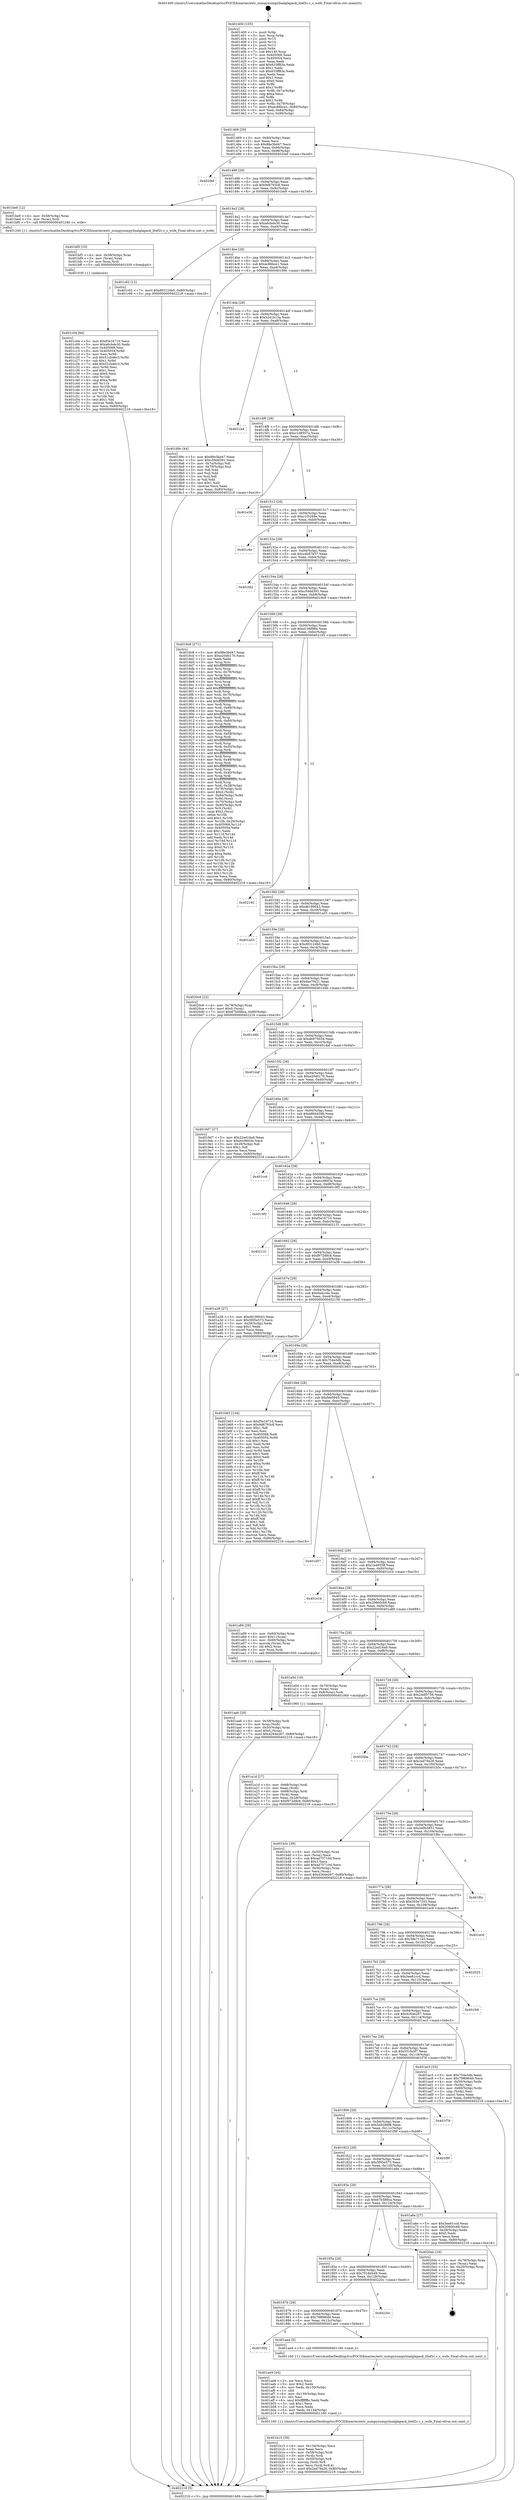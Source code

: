 digraph "0x401400" {
  label = "0x401400 (/mnt/c/Users/mathe/Desktop/tcc/POCII/binaries/extr_numpynumpylinalglapack_litef2c.c_s_wsfe_Final-ollvm.out::main(0))"
  labelloc = "t"
  node[shape=record]

  Entry [label="",width=0.3,height=0.3,shape=circle,fillcolor=black,style=filled]
  "0x401469" [label="{
     0x401469 [29]\l
     | [instrs]\l
     &nbsp;&nbsp;0x401469 \<+3\>: mov -0x80(%rbp),%eax\l
     &nbsp;&nbsp;0x40146c \<+2\>: mov %eax,%ecx\l
     &nbsp;&nbsp;0x40146e \<+6\>: sub $0x88e3bd47,%ecx\l
     &nbsp;&nbsp;0x401474 \<+6\>: mov %eax,-0x94(%rbp)\l
     &nbsp;&nbsp;0x40147a \<+6\>: mov %ecx,-0x98(%rbp)\l
     &nbsp;&nbsp;0x401480 \<+6\>: je 00000000004020ef \<main+0xcef\>\l
  }"]
  "0x4020ef" [label="{
     0x4020ef\l
  }", style=dashed]
  "0x401486" [label="{
     0x401486 [28]\l
     | [instrs]\l
     &nbsp;&nbsp;0x401486 \<+5\>: jmp 000000000040148b \<main+0x8b\>\l
     &nbsp;&nbsp;0x40148b \<+6\>: mov -0x94(%rbp),%eax\l
     &nbsp;&nbsp;0x401491 \<+5\>: sub $0x9d6793c8,%eax\l
     &nbsp;&nbsp;0x401496 \<+6\>: mov %eax,-0x9c(%rbp)\l
     &nbsp;&nbsp;0x40149c \<+6\>: je 0000000000401be9 \<main+0x7e9\>\l
  }"]
  Exit [label="",width=0.3,height=0.3,shape=circle,fillcolor=black,style=filled,peripheries=2]
  "0x401be9" [label="{
     0x401be9 [12]\l
     | [instrs]\l
     &nbsp;&nbsp;0x401be9 \<+4\>: mov -0x58(%rbp),%rax\l
     &nbsp;&nbsp;0x401bed \<+3\>: mov (%rax),%rdi\l
     &nbsp;&nbsp;0x401bf0 \<+5\>: call 0000000000401240 \<s_wsfe\>\l
     | [calls]\l
     &nbsp;&nbsp;0x401240 \{1\} (/mnt/c/Users/mathe/Desktop/tcc/POCII/binaries/extr_numpynumpylinalglapack_litef2c.c_s_wsfe_Final-ollvm.out::s_wsfe)\l
  }"]
  "0x4014a2" [label="{
     0x4014a2 [28]\l
     | [instrs]\l
     &nbsp;&nbsp;0x4014a2 \<+5\>: jmp 00000000004014a7 \<main+0xa7\>\l
     &nbsp;&nbsp;0x4014a7 \<+6\>: mov -0x94(%rbp),%eax\l
     &nbsp;&nbsp;0x4014ad \<+5\>: sub $0xa6cbde30,%eax\l
     &nbsp;&nbsp;0x4014b2 \<+6\>: mov %eax,-0xa0(%rbp)\l
     &nbsp;&nbsp;0x4014b8 \<+6\>: je 0000000000401c62 \<main+0x862\>\l
  }"]
  "0x401c04" [label="{
     0x401c04 [94]\l
     | [instrs]\l
     &nbsp;&nbsp;0x401c04 \<+5\>: mov $0xf3e16710,%ecx\l
     &nbsp;&nbsp;0x401c09 \<+5\>: mov $0xa6cbde30,%edx\l
     &nbsp;&nbsp;0x401c0e \<+7\>: mov 0x405068,%esi\l
     &nbsp;&nbsp;0x401c15 \<+8\>: mov 0x405054,%r8d\l
     &nbsp;&nbsp;0x401c1d \<+3\>: mov %esi,%r9d\l
     &nbsp;&nbsp;0x401c20 \<+7\>: sub $0x51cb46c3,%r9d\l
     &nbsp;&nbsp;0x401c27 \<+4\>: sub $0x1,%r9d\l
     &nbsp;&nbsp;0x401c2b \<+7\>: add $0x51cb46c3,%r9d\l
     &nbsp;&nbsp;0x401c32 \<+4\>: imul %r9d,%esi\l
     &nbsp;&nbsp;0x401c36 \<+3\>: and $0x1,%esi\l
     &nbsp;&nbsp;0x401c39 \<+3\>: cmp $0x0,%esi\l
     &nbsp;&nbsp;0x401c3c \<+4\>: sete %r10b\l
     &nbsp;&nbsp;0x401c40 \<+4\>: cmp $0xa,%r8d\l
     &nbsp;&nbsp;0x401c44 \<+4\>: setl %r11b\l
     &nbsp;&nbsp;0x401c48 \<+3\>: mov %r10b,%bl\l
     &nbsp;&nbsp;0x401c4b \<+3\>: and %r11b,%bl\l
     &nbsp;&nbsp;0x401c4e \<+3\>: xor %r11b,%r10b\l
     &nbsp;&nbsp;0x401c51 \<+3\>: or %r10b,%bl\l
     &nbsp;&nbsp;0x401c54 \<+3\>: test $0x1,%bl\l
     &nbsp;&nbsp;0x401c57 \<+3\>: cmovne %edx,%ecx\l
     &nbsp;&nbsp;0x401c5a \<+3\>: mov %ecx,-0x80(%rbp)\l
     &nbsp;&nbsp;0x401c5d \<+5\>: jmp 0000000000402218 \<main+0xe18\>\l
  }"]
  "0x401c62" [label="{
     0x401c62 [12]\l
     | [instrs]\l
     &nbsp;&nbsp;0x401c62 \<+7\>: movl $0xd93124b0,-0x80(%rbp)\l
     &nbsp;&nbsp;0x401c69 \<+5\>: jmp 0000000000402218 \<main+0xe18\>\l
  }"]
  "0x4014be" [label="{
     0x4014be [28]\l
     | [instrs]\l
     &nbsp;&nbsp;0x4014be \<+5\>: jmp 00000000004014c3 \<main+0xc3\>\l
     &nbsp;&nbsp;0x4014c3 \<+6\>: mov -0x94(%rbp),%eax\l
     &nbsp;&nbsp;0x4014c9 \<+5\>: sub $0xac86bce1,%eax\l
     &nbsp;&nbsp;0x4014ce \<+6\>: mov %eax,-0xa4(%rbp)\l
     &nbsp;&nbsp;0x4014d4 \<+6\>: je 000000000040189c \<main+0x49c\>\l
  }"]
  "0x401bf5" [label="{
     0x401bf5 [15]\l
     | [instrs]\l
     &nbsp;&nbsp;0x401bf5 \<+4\>: mov -0x58(%rbp),%rax\l
     &nbsp;&nbsp;0x401bf9 \<+3\>: mov (%rax),%rax\l
     &nbsp;&nbsp;0x401bfc \<+3\>: mov %rax,%rdi\l
     &nbsp;&nbsp;0x401bff \<+5\>: call 0000000000401030 \<free@plt\>\l
     | [calls]\l
     &nbsp;&nbsp;0x401030 \{1\} (unknown)\l
  }"]
  "0x40189c" [label="{
     0x40189c [44]\l
     | [instrs]\l
     &nbsp;&nbsp;0x40189c \<+5\>: mov $0x88e3bd47,%eax\l
     &nbsp;&nbsp;0x4018a1 \<+5\>: mov $0xc59dd391,%ecx\l
     &nbsp;&nbsp;0x4018a6 \<+3\>: mov -0x7a(%rbp),%dl\l
     &nbsp;&nbsp;0x4018a9 \<+4\>: mov -0x79(%rbp),%sil\l
     &nbsp;&nbsp;0x4018ad \<+3\>: mov %dl,%dil\l
     &nbsp;&nbsp;0x4018b0 \<+3\>: and %sil,%dil\l
     &nbsp;&nbsp;0x4018b3 \<+3\>: xor %sil,%dl\l
     &nbsp;&nbsp;0x4018b6 \<+3\>: or %dl,%dil\l
     &nbsp;&nbsp;0x4018b9 \<+4\>: test $0x1,%dil\l
     &nbsp;&nbsp;0x4018bd \<+3\>: cmovne %ecx,%eax\l
     &nbsp;&nbsp;0x4018c0 \<+3\>: mov %eax,-0x80(%rbp)\l
     &nbsp;&nbsp;0x4018c3 \<+5\>: jmp 0000000000402218 \<main+0xe18\>\l
  }"]
  "0x4014da" [label="{
     0x4014da [28]\l
     | [instrs]\l
     &nbsp;&nbsp;0x4014da \<+5\>: jmp 00000000004014df \<main+0xdf\>\l
     &nbsp;&nbsp;0x4014df \<+6\>: mov -0x94(%rbp),%eax\l
     &nbsp;&nbsp;0x4014e5 \<+5\>: sub $0xb241b13a,%eax\l
     &nbsp;&nbsp;0x4014ea \<+6\>: mov %eax,-0xa8(%rbp)\l
     &nbsp;&nbsp;0x4014f0 \<+6\>: je 00000000004021b4 \<main+0xdb4\>\l
  }"]
  "0x402218" [label="{
     0x402218 [5]\l
     | [instrs]\l
     &nbsp;&nbsp;0x402218 \<+5\>: jmp 0000000000401469 \<main+0x69\>\l
  }"]
  "0x401400" [label="{
     0x401400 [105]\l
     | [instrs]\l
     &nbsp;&nbsp;0x401400 \<+1\>: push %rbp\l
     &nbsp;&nbsp;0x401401 \<+3\>: mov %rsp,%rbp\l
     &nbsp;&nbsp;0x401404 \<+2\>: push %r15\l
     &nbsp;&nbsp;0x401406 \<+2\>: push %r14\l
     &nbsp;&nbsp;0x401408 \<+2\>: push %r12\l
     &nbsp;&nbsp;0x40140a \<+1\>: push %rbx\l
     &nbsp;&nbsp;0x40140b \<+7\>: sub $0x140,%rsp\l
     &nbsp;&nbsp;0x401412 \<+7\>: mov 0x405068,%eax\l
     &nbsp;&nbsp;0x401419 \<+7\>: mov 0x405054,%ecx\l
     &nbsp;&nbsp;0x401420 \<+2\>: mov %eax,%edx\l
     &nbsp;&nbsp;0x401422 \<+6\>: add $0x633ff83a,%edx\l
     &nbsp;&nbsp;0x401428 \<+3\>: sub $0x1,%edx\l
     &nbsp;&nbsp;0x40142b \<+6\>: sub $0x633ff83a,%edx\l
     &nbsp;&nbsp;0x401431 \<+3\>: imul %edx,%eax\l
     &nbsp;&nbsp;0x401434 \<+3\>: and $0x1,%eax\l
     &nbsp;&nbsp;0x401437 \<+3\>: cmp $0x0,%eax\l
     &nbsp;&nbsp;0x40143a \<+4\>: sete %r8b\l
     &nbsp;&nbsp;0x40143e \<+4\>: and $0x1,%r8b\l
     &nbsp;&nbsp;0x401442 \<+4\>: mov %r8b,-0x7a(%rbp)\l
     &nbsp;&nbsp;0x401446 \<+3\>: cmp $0xa,%ecx\l
     &nbsp;&nbsp;0x401449 \<+4\>: setl %r8b\l
     &nbsp;&nbsp;0x40144d \<+4\>: and $0x1,%r8b\l
     &nbsp;&nbsp;0x401451 \<+4\>: mov %r8b,-0x79(%rbp)\l
     &nbsp;&nbsp;0x401455 \<+7\>: movl $0xac86bce1,-0x80(%rbp)\l
     &nbsp;&nbsp;0x40145c \<+6\>: mov %edi,-0x84(%rbp)\l
     &nbsp;&nbsp;0x401462 \<+7\>: mov %rsi,-0x90(%rbp)\l
  }"]
  "0x401b15" [label="{
     0x401b15 [39]\l
     | [instrs]\l
     &nbsp;&nbsp;0x401b15 \<+6\>: mov -0x134(%rbp),%ecx\l
     &nbsp;&nbsp;0x401b1b \<+3\>: imul %eax,%ecx\l
     &nbsp;&nbsp;0x401b1e \<+4\>: mov -0x58(%rbp),%rdi\l
     &nbsp;&nbsp;0x401b22 \<+3\>: mov (%rdi),%rdi\l
     &nbsp;&nbsp;0x401b25 \<+4\>: mov -0x50(%rbp),%r8\l
     &nbsp;&nbsp;0x401b29 \<+3\>: movslq (%r8),%r8\l
     &nbsp;&nbsp;0x401b2c \<+4\>: mov %ecx,(%rdi,%r8,4)\l
     &nbsp;&nbsp;0x401b30 \<+7\>: movl $0x2ad79a26,-0x80(%rbp)\l
     &nbsp;&nbsp;0x401b37 \<+5\>: jmp 0000000000402218 \<main+0xe18\>\l
  }"]
  "0x4021b4" [label="{
     0x4021b4\l
  }", style=dashed]
  "0x4014f6" [label="{
     0x4014f6 [28]\l
     | [instrs]\l
     &nbsp;&nbsp;0x4014f6 \<+5\>: jmp 00000000004014fb \<main+0xfb\>\l
     &nbsp;&nbsp;0x4014fb \<+6\>: mov -0x94(%rbp),%eax\l
     &nbsp;&nbsp;0x401501 \<+5\>: sub $0xc1d8507a,%eax\l
     &nbsp;&nbsp;0x401506 \<+6\>: mov %eax,-0xac(%rbp)\l
     &nbsp;&nbsp;0x40150c \<+6\>: je 0000000000401e36 \<main+0xa36\>\l
  }"]
  "0x401ae9" [label="{
     0x401ae9 [44]\l
     | [instrs]\l
     &nbsp;&nbsp;0x401ae9 \<+2\>: xor %ecx,%ecx\l
     &nbsp;&nbsp;0x401aeb \<+5\>: mov $0x2,%edx\l
     &nbsp;&nbsp;0x401af0 \<+6\>: mov %edx,-0x130(%rbp)\l
     &nbsp;&nbsp;0x401af6 \<+1\>: cltd\l
     &nbsp;&nbsp;0x401af7 \<+6\>: mov -0x130(%rbp),%esi\l
     &nbsp;&nbsp;0x401afd \<+2\>: idiv %esi\l
     &nbsp;&nbsp;0x401aff \<+6\>: imul $0xfffffffe,%edx,%edx\l
     &nbsp;&nbsp;0x401b05 \<+3\>: sub $0x1,%ecx\l
     &nbsp;&nbsp;0x401b08 \<+2\>: sub %ecx,%edx\l
     &nbsp;&nbsp;0x401b0a \<+6\>: mov %edx,-0x134(%rbp)\l
     &nbsp;&nbsp;0x401b10 \<+5\>: call 0000000000401160 \<next_i\>\l
     | [calls]\l
     &nbsp;&nbsp;0x401160 \{1\} (/mnt/c/Users/mathe/Desktop/tcc/POCII/binaries/extr_numpynumpylinalglapack_litef2c.c_s_wsfe_Final-ollvm.out::next_i)\l
  }"]
  "0x401e36" [label="{
     0x401e36\l
  }", style=dashed]
  "0x401512" [label="{
     0x401512 [28]\l
     | [instrs]\l
     &nbsp;&nbsp;0x401512 \<+5\>: jmp 0000000000401517 \<main+0x117\>\l
     &nbsp;&nbsp;0x401517 \<+6\>: mov -0x94(%rbp),%eax\l
     &nbsp;&nbsp;0x40151d \<+5\>: sub $0xc1f3269e,%eax\l
     &nbsp;&nbsp;0x401522 \<+6\>: mov %eax,-0xb0(%rbp)\l
     &nbsp;&nbsp;0x401528 \<+6\>: je 0000000000401c6e \<main+0x86e\>\l
  }"]
  "0x401892" [label="{
     0x401892\l
  }", style=dashed]
  "0x401c6e" [label="{
     0x401c6e\l
  }", style=dashed]
  "0x40152e" [label="{
     0x40152e [28]\l
     | [instrs]\l
     &nbsp;&nbsp;0x40152e \<+5\>: jmp 0000000000401533 \<main+0x133\>\l
     &nbsp;&nbsp;0x401533 \<+6\>: mov -0x94(%rbp),%eax\l
     &nbsp;&nbsp;0x401539 \<+5\>: sub $0xc4b87b57,%eax\l
     &nbsp;&nbsp;0x40153e \<+6\>: mov %eax,-0xb4(%rbp)\l
     &nbsp;&nbsp;0x401544 \<+6\>: je 0000000000401fd2 \<main+0xbd2\>\l
  }"]
  "0x401ae4" [label="{
     0x401ae4 [5]\l
     | [instrs]\l
     &nbsp;&nbsp;0x401ae4 \<+5\>: call 0000000000401160 \<next_i\>\l
     | [calls]\l
     &nbsp;&nbsp;0x401160 \{1\} (/mnt/c/Users/mathe/Desktop/tcc/POCII/binaries/extr_numpynumpylinalglapack_litef2c.c_s_wsfe_Final-ollvm.out::next_i)\l
  }"]
  "0x401fd2" [label="{
     0x401fd2\l
  }", style=dashed]
  "0x40154a" [label="{
     0x40154a [28]\l
     | [instrs]\l
     &nbsp;&nbsp;0x40154a \<+5\>: jmp 000000000040154f \<main+0x14f\>\l
     &nbsp;&nbsp;0x40154f \<+6\>: mov -0x94(%rbp),%eax\l
     &nbsp;&nbsp;0x401555 \<+5\>: sub $0xc59dd391,%eax\l
     &nbsp;&nbsp;0x40155a \<+6\>: mov %eax,-0xb8(%rbp)\l
     &nbsp;&nbsp;0x401560 \<+6\>: je 00000000004018c8 \<main+0x4c8\>\l
  }"]
  "0x401876" [label="{
     0x401876 [28]\l
     | [instrs]\l
     &nbsp;&nbsp;0x401876 \<+5\>: jmp 000000000040187b \<main+0x47b\>\l
     &nbsp;&nbsp;0x40187b \<+6\>: mov -0x94(%rbp),%eax\l
     &nbsp;&nbsp;0x401881 \<+5\>: sub $0x79f68649,%eax\l
     &nbsp;&nbsp;0x401886 \<+6\>: mov %eax,-0x12c(%rbp)\l
     &nbsp;&nbsp;0x40188c \<+6\>: je 0000000000401ae4 \<main+0x6e4\>\l
  }"]
  "0x4018c8" [label="{
     0x4018c8 [271]\l
     | [instrs]\l
     &nbsp;&nbsp;0x4018c8 \<+5\>: mov $0x88e3bd47,%eax\l
     &nbsp;&nbsp;0x4018cd \<+5\>: mov $0xe20d0170,%ecx\l
     &nbsp;&nbsp;0x4018d2 \<+2\>: xor %edx,%edx\l
     &nbsp;&nbsp;0x4018d4 \<+3\>: mov %rsp,%rsi\l
     &nbsp;&nbsp;0x4018d7 \<+4\>: add $0xfffffffffffffff0,%rsi\l
     &nbsp;&nbsp;0x4018db \<+3\>: mov %rsi,%rsp\l
     &nbsp;&nbsp;0x4018de \<+4\>: mov %rsi,-0x78(%rbp)\l
     &nbsp;&nbsp;0x4018e2 \<+3\>: mov %rsp,%rsi\l
     &nbsp;&nbsp;0x4018e5 \<+4\>: add $0xfffffffffffffff0,%rsi\l
     &nbsp;&nbsp;0x4018e9 \<+3\>: mov %rsi,%rsp\l
     &nbsp;&nbsp;0x4018ec \<+3\>: mov %rsp,%rdi\l
     &nbsp;&nbsp;0x4018ef \<+4\>: add $0xfffffffffffffff0,%rdi\l
     &nbsp;&nbsp;0x4018f3 \<+3\>: mov %rdi,%rsp\l
     &nbsp;&nbsp;0x4018f6 \<+4\>: mov %rdi,-0x70(%rbp)\l
     &nbsp;&nbsp;0x4018fa \<+3\>: mov %rsp,%rdi\l
     &nbsp;&nbsp;0x4018fd \<+4\>: add $0xfffffffffffffff0,%rdi\l
     &nbsp;&nbsp;0x401901 \<+3\>: mov %rdi,%rsp\l
     &nbsp;&nbsp;0x401904 \<+4\>: mov %rdi,-0x68(%rbp)\l
     &nbsp;&nbsp;0x401908 \<+3\>: mov %rsp,%rdi\l
     &nbsp;&nbsp;0x40190b \<+4\>: add $0xfffffffffffffff0,%rdi\l
     &nbsp;&nbsp;0x40190f \<+3\>: mov %rdi,%rsp\l
     &nbsp;&nbsp;0x401912 \<+4\>: mov %rdi,-0x60(%rbp)\l
     &nbsp;&nbsp;0x401916 \<+3\>: mov %rsp,%rdi\l
     &nbsp;&nbsp;0x401919 \<+4\>: add $0xfffffffffffffff0,%rdi\l
     &nbsp;&nbsp;0x40191d \<+3\>: mov %rdi,%rsp\l
     &nbsp;&nbsp;0x401920 \<+4\>: mov %rdi,-0x58(%rbp)\l
     &nbsp;&nbsp;0x401924 \<+3\>: mov %rsp,%rdi\l
     &nbsp;&nbsp;0x401927 \<+4\>: add $0xfffffffffffffff0,%rdi\l
     &nbsp;&nbsp;0x40192b \<+3\>: mov %rdi,%rsp\l
     &nbsp;&nbsp;0x40192e \<+4\>: mov %rdi,-0x50(%rbp)\l
     &nbsp;&nbsp;0x401932 \<+3\>: mov %rsp,%rdi\l
     &nbsp;&nbsp;0x401935 \<+4\>: add $0xfffffffffffffff0,%rdi\l
     &nbsp;&nbsp;0x401939 \<+3\>: mov %rdi,%rsp\l
     &nbsp;&nbsp;0x40193c \<+4\>: mov %rdi,-0x48(%rbp)\l
     &nbsp;&nbsp;0x401940 \<+3\>: mov %rsp,%rdi\l
     &nbsp;&nbsp;0x401943 \<+4\>: add $0xfffffffffffffff0,%rdi\l
     &nbsp;&nbsp;0x401947 \<+3\>: mov %rdi,%rsp\l
     &nbsp;&nbsp;0x40194a \<+4\>: mov %rdi,-0x40(%rbp)\l
     &nbsp;&nbsp;0x40194e \<+3\>: mov %rsp,%rdi\l
     &nbsp;&nbsp;0x401951 \<+4\>: add $0xfffffffffffffff0,%rdi\l
     &nbsp;&nbsp;0x401955 \<+3\>: mov %rdi,%rsp\l
     &nbsp;&nbsp;0x401958 \<+4\>: mov %rdi,-0x38(%rbp)\l
     &nbsp;&nbsp;0x40195c \<+4\>: mov -0x78(%rbp),%rdi\l
     &nbsp;&nbsp;0x401960 \<+6\>: movl $0x0,(%rdi)\l
     &nbsp;&nbsp;0x401966 \<+7\>: mov -0x84(%rbp),%r8d\l
     &nbsp;&nbsp;0x40196d \<+3\>: mov %r8d,(%rsi)\l
     &nbsp;&nbsp;0x401970 \<+4\>: mov -0x70(%rbp),%rdi\l
     &nbsp;&nbsp;0x401974 \<+7\>: mov -0x90(%rbp),%r9\l
     &nbsp;&nbsp;0x40197b \<+3\>: mov %r9,(%rdi)\l
     &nbsp;&nbsp;0x40197e \<+3\>: cmpl $0x2,(%rsi)\l
     &nbsp;&nbsp;0x401981 \<+4\>: setne %r10b\l
     &nbsp;&nbsp;0x401985 \<+4\>: and $0x1,%r10b\l
     &nbsp;&nbsp;0x401989 \<+4\>: mov %r10b,-0x29(%rbp)\l
     &nbsp;&nbsp;0x40198d \<+8\>: mov 0x405068,%r11d\l
     &nbsp;&nbsp;0x401995 \<+7\>: mov 0x405054,%ebx\l
     &nbsp;&nbsp;0x40199c \<+3\>: sub $0x1,%edx\l
     &nbsp;&nbsp;0x40199f \<+3\>: mov %r11d,%r14d\l
     &nbsp;&nbsp;0x4019a2 \<+3\>: add %edx,%r14d\l
     &nbsp;&nbsp;0x4019a5 \<+4\>: imul %r14d,%r11d\l
     &nbsp;&nbsp;0x4019a9 \<+4\>: and $0x1,%r11d\l
     &nbsp;&nbsp;0x4019ad \<+4\>: cmp $0x0,%r11d\l
     &nbsp;&nbsp;0x4019b1 \<+4\>: sete %r10b\l
     &nbsp;&nbsp;0x4019b5 \<+3\>: cmp $0xa,%ebx\l
     &nbsp;&nbsp;0x4019b8 \<+4\>: setl %r15b\l
     &nbsp;&nbsp;0x4019bc \<+3\>: mov %r10b,%r12b\l
     &nbsp;&nbsp;0x4019bf \<+3\>: and %r15b,%r12b\l
     &nbsp;&nbsp;0x4019c2 \<+3\>: xor %r15b,%r10b\l
     &nbsp;&nbsp;0x4019c5 \<+3\>: or %r10b,%r12b\l
     &nbsp;&nbsp;0x4019c8 \<+4\>: test $0x1,%r12b\l
     &nbsp;&nbsp;0x4019cc \<+3\>: cmovne %ecx,%eax\l
     &nbsp;&nbsp;0x4019cf \<+3\>: mov %eax,-0x80(%rbp)\l
     &nbsp;&nbsp;0x4019d2 \<+5\>: jmp 0000000000402218 \<main+0xe18\>\l
  }"]
  "0x401566" [label="{
     0x401566 [28]\l
     | [instrs]\l
     &nbsp;&nbsp;0x401566 \<+5\>: jmp 000000000040156b \<main+0x16b\>\l
     &nbsp;&nbsp;0x40156b \<+6\>: mov -0x94(%rbp),%eax\l
     &nbsp;&nbsp;0x401571 \<+5\>: sub $0xd146f98d,%eax\l
     &nbsp;&nbsp;0x401576 \<+6\>: mov %eax,-0xbc(%rbp)\l
     &nbsp;&nbsp;0x40157c \<+6\>: je 0000000000402192 \<main+0xd92\>\l
  }"]
  "0x40220c" [label="{
     0x40220c\l
  }", style=dashed]
  "0x40185a" [label="{
     0x40185a [28]\l
     | [instrs]\l
     &nbsp;&nbsp;0x40185a \<+5\>: jmp 000000000040185f \<main+0x45f\>\l
     &nbsp;&nbsp;0x40185f \<+6\>: mov -0x94(%rbp),%eax\l
     &nbsp;&nbsp;0x401865 \<+5\>: sub $0x7018d449,%eax\l
     &nbsp;&nbsp;0x40186a \<+6\>: mov %eax,-0x128(%rbp)\l
     &nbsp;&nbsp;0x401870 \<+6\>: je 000000000040220c \<main+0xe0c\>\l
  }"]
  "0x402192" [label="{
     0x402192\l
  }", style=dashed]
  "0x401582" [label="{
     0x401582 [28]\l
     | [instrs]\l
     &nbsp;&nbsp;0x401582 \<+5\>: jmp 0000000000401587 \<main+0x187\>\l
     &nbsp;&nbsp;0x401587 \<+6\>: mov -0x94(%rbp),%eax\l
     &nbsp;&nbsp;0x40158d \<+5\>: sub $0xd6189043,%eax\l
     &nbsp;&nbsp;0x401592 \<+6\>: mov %eax,-0xc0(%rbp)\l
     &nbsp;&nbsp;0x401598 \<+6\>: je 0000000000401a53 \<main+0x653\>\l
  }"]
  "0x4020dc" [label="{
     0x4020dc [19]\l
     | [instrs]\l
     &nbsp;&nbsp;0x4020dc \<+4\>: mov -0x78(%rbp),%rax\l
     &nbsp;&nbsp;0x4020e0 \<+2\>: mov (%rax),%eax\l
     &nbsp;&nbsp;0x4020e2 \<+4\>: lea -0x20(%rbp),%rsp\l
     &nbsp;&nbsp;0x4020e6 \<+1\>: pop %rbx\l
     &nbsp;&nbsp;0x4020e7 \<+2\>: pop %r12\l
     &nbsp;&nbsp;0x4020e9 \<+2\>: pop %r14\l
     &nbsp;&nbsp;0x4020eb \<+2\>: pop %r15\l
     &nbsp;&nbsp;0x4020ed \<+1\>: pop %rbp\l
     &nbsp;&nbsp;0x4020ee \<+1\>: ret\l
  }"]
  "0x401a53" [label="{
     0x401a53\l
  }", style=dashed]
  "0x40159e" [label="{
     0x40159e [28]\l
     | [instrs]\l
     &nbsp;&nbsp;0x40159e \<+5\>: jmp 00000000004015a3 \<main+0x1a3\>\l
     &nbsp;&nbsp;0x4015a3 \<+6\>: mov -0x94(%rbp),%eax\l
     &nbsp;&nbsp;0x4015a9 \<+5\>: sub $0xd93124b0,%eax\l
     &nbsp;&nbsp;0x4015ae \<+6\>: mov %eax,-0xc4(%rbp)\l
     &nbsp;&nbsp;0x4015b4 \<+6\>: je 00000000004020c6 \<main+0xcc6\>\l
  }"]
  "0x401aa6" [label="{
     0x401aa6 [29]\l
     | [instrs]\l
     &nbsp;&nbsp;0x401aa6 \<+4\>: mov -0x58(%rbp),%rdi\l
     &nbsp;&nbsp;0x401aaa \<+3\>: mov %rax,(%rdi)\l
     &nbsp;&nbsp;0x401aad \<+4\>: mov -0x50(%rbp),%rax\l
     &nbsp;&nbsp;0x401ab1 \<+6\>: movl $0x0,(%rax)\l
     &nbsp;&nbsp;0x401ab7 \<+7\>: movl $0x4264e267,-0x80(%rbp)\l
     &nbsp;&nbsp;0x401abe \<+5\>: jmp 0000000000402218 \<main+0xe18\>\l
  }"]
  "0x4020c6" [label="{
     0x4020c6 [22]\l
     | [instrs]\l
     &nbsp;&nbsp;0x4020c6 \<+4\>: mov -0x78(%rbp),%rax\l
     &nbsp;&nbsp;0x4020ca \<+6\>: movl $0x0,(%rax)\l
     &nbsp;&nbsp;0x4020d0 \<+7\>: movl $0x67b588ca,-0x80(%rbp)\l
     &nbsp;&nbsp;0x4020d7 \<+5\>: jmp 0000000000402218 \<main+0xe18\>\l
  }"]
  "0x4015ba" [label="{
     0x4015ba [28]\l
     | [instrs]\l
     &nbsp;&nbsp;0x4015ba \<+5\>: jmp 00000000004015bf \<main+0x1bf\>\l
     &nbsp;&nbsp;0x4015bf \<+6\>: mov -0x94(%rbp),%eax\l
     &nbsp;&nbsp;0x4015c5 \<+5\>: sub $0xdae7f421,%eax\l
     &nbsp;&nbsp;0x4015ca \<+6\>: mov %eax,-0xc8(%rbp)\l
     &nbsp;&nbsp;0x4015d0 \<+6\>: je 0000000000401d4b \<main+0x94b\>\l
  }"]
  "0x40183e" [label="{
     0x40183e [28]\l
     | [instrs]\l
     &nbsp;&nbsp;0x40183e \<+5\>: jmp 0000000000401843 \<main+0x443\>\l
     &nbsp;&nbsp;0x401843 \<+6\>: mov -0x94(%rbp),%eax\l
     &nbsp;&nbsp;0x401849 \<+5\>: sub $0x67b588ca,%eax\l
     &nbsp;&nbsp;0x40184e \<+6\>: mov %eax,-0x124(%rbp)\l
     &nbsp;&nbsp;0x401854 \<+6\>: je 00000000004020dc \<main+0xcdc\>\l
  }"]
  "0x401d4b" [label="{
     0x401d4b\l
  }", style=dashed]
  "0x4015d6" [label="{
     0x4015d6 [28]\l
     | [instrs]\l
     &nbsp;&nbsp;0x4015d6 \<+5\>: jmp 00000000004015db \<main+0x1db\>\l
     &nbsp;&nbsp;0x4015db \<+6\>: mov -0x94(%rbp),%eax\l
     &nbsp;&nbsp;0x4015e1 \<+5\>: sub $0xdb975034,%eax\l
     &nbsp;&nbsp;0x4015e6 \<+6\>: mov %eax,-0xcc(%rbp)\l
     &nbsp;&nbsp;0x4015ec \<+6\>: je 0000000000401daf \<main+0x9af\>\l
  }"]
  "0x401a6e" [label="{
     0x401a6e [27]\l
     | [instrs]\l
     &nbsp;&nbsp;0x401a6e \<+5\>: mov $0x3ee81ccd,%eax\l
     &nbsp;&nbsp;0x401a73 \<+5\>: mov $0x20800c69,%ecx\l
     &nbsp;&nbsp;0x401a78 \<+3\>: mov -0x28(%rbp),%edx\l
     &nbsp;&nbsp;0x401a7b \<+3\>: cmp $0x0,%edx\l
     &nbsp;&nbsp;0x401a7e \<+3\>: cmove %ecx,%eax\l
     &nbsp;&nbsp;0x401a81 \<+3\>: mov %eax,-0x80(%rbp)\l
     &nbsp;&nbsp;0x401a84 \<+5\>: jmp 0000000000402218 \<main+0xe18\>\l
  }"]
  "0x401daf" [label="{
     0x401daf\l
  }", style=dashed]
  "0x4015f2" [label="{
     0x4015f2 [28]\l
     | [instrs]\l
     &nbsp;&nbsp;0x4015f2 \<+5\>: jmp 00000000004015f7 \<main+0x1f7\>\l
     &nbsp;&nbsp;0x4015f7 \<+6\>: mov -0x94(%rbp),%eax\l
     &nbsp;&nbsp;0x4015fd \<+5\>: sub $0xe20d0170,%eax\l
     &nbsp;&nbsp;0x401602 \<+6\>: mov %eax,-0xd0(%rbp)\l
     &nbsp;&nbsp;0x401608 \<+6\>: je 00000000004019d7 \<main+0x5d7\>\l
  }"]
  "0x401822" [label="{
     0x401822 [28]\l
     | [instrs]\l
     &nbsp;&nbsp;0x401822 \<+5\>: jmp 0000000000401827 \<main+0x427\>\l
     &nbsp;&nbsp;0x401827 \<+6\>: mov -0x94(%rbp),%eax\l
     &nbsp;&nbsp;0x40182d \<+5\>: sub $0x5f05e573,%eax\l
     &nbsp;&nbsp;0x401832 \<+6\>: mov %eax,-0x120(%rbp)\l
     &nbsp;&nbsp;0x401838 \<+6\>: je 0000000000401a6e \<main+0x66e\>\l
  }"]
  "0x4019d7" [label="{
     0x4019d7 [27]\l
     | [instrs]\l
     &nbsp;&nbsp;0x4019d7 \<+5\>: mov $0x22ed16a9,%eax\l
     &nbsp;&nbsp;0x4019dc \<+5\>: mov $0xecc8603e,%ecx\l
     &nbsp;&nbsp;0x4019e1 \<+3\>: mov -0x29(%rbp),%dl\l
     &nbsp;&nbsp;0x4019e4 \<+3\>: test $0x1,%dl\l
     &nbsp;&nbsp;0x4019e7 \<+3\>: cmovne %ecx,%eax\l
     &nbsp;&nbsp;0x4019ea \<+3\>: mov %eax,-0x80(%rbp)\l
     &nbsp;&nbsp;0x4019ed \<+5\>: jmp 0000000000402218 \<main+0xe18\>\l
  }"]
  "0x40160e" [label="{
     0x40160e [28]\l
     | [instrs]\l
     &nbsp;&nbsp;0x40160e \<+5\>: jmp 0000000000401613 \<main+0x213\>\l
     &nbsp;&nbsp;0x401613 \<+6\>: mov -0x94(%rbp),%eax\l
     &nbsp;&nbsp;0x401619 \<+5\>: sub $0xe8b443db,%eax\l
     &nbsp;&nbsp;0x40161e \<+6\>: mov %eax,-0xd4(%rbp)\l
     &nbsp;&nbsp;0x401624 \<+6\>: je 0000000000401cc6 \<main+0x8c6\>\l
  }"]
  "0x401f9f" [label="{
     0x401f9f\l
  }", style=dashed]
  "0x401cc6" [label="{
     0x401cc6\l
  }", style=dashed]
  "0x40162a" [label="{
     0x40162a [28]\l
     | [instrs]\l
     &nbsp;&nbsp;0x40162a \<+5\>: jmp 000000000040162f \<main+0x22f\>\l
     &nbsp;&nbsp;0x40162f \<+6\>: mov -0x94(%rbp),%eax\l
     &nbsp;&nbsp;0x401635 \<+5\>: sub $0xecc8603e,%eax\l
     &nbsp;&nbsp;0x40163a \<+6\>: mov %eax,-0xd8(%rbp)\l
     &nbsp;&nbsp;0x401640 \<+6\>: je 00000000004019f2 \<main+0x5f2\>\l
  }"]
  "0x401806" [label="{
     0x401806 [28]\l
     | [instrs]\l
     &nbsp;&nbsp;0x401806 \<+5\>: jmp 000000000040180b \<main+0x40b\>\l
     &nbsp;&nbsp;0x40180b \<+6\>: mov -0x94(%rbp),%eax\l
     &nbsp;&nbsp;0x401811 \<+5\>: sub $0x549286f8,%eax\l
     &nbsp;&nbsp;0x401816 \<+6\>: mov %eax,-0x11c(%rbp)\l
     &nbsp;&nbsp;0x40181c \<+6\>: je 0000000000401f9f \<main+0xb9f\>\l
  }"]
  "0x4019f2" [label="{
     0x4019f2\l
  }", style=dashed]
  "0x401646" [label="{
     0x401646 [28]\l
     | [instrs]\l
     &nbsp;&nbsp;0x401646 \<+5\>: jmp 000000000040164b \<main+0x24b\>\l
     &nbsp;&nbsp;0x40164b \<+6\>: mov -0x94(%rbp),%eax\l
     &nbsp;&nbsp;0x401651 \<+5\>: sub $0xf3e16710,%eax\l
     &nbsp;&nbsp;0x401656 \<+6\>: mov %eax,-0xdc(%rbp)\l
     &nbsp;&nbsp;0x40165c \<+6\>: je 0000000000402131 \<main+0xd31\>\l
  }"]
  "0x401f78" [label="{
     0x401f78\l
  }", style=dashed]
  "0x402131" [label="{
     0x402131\l
  }", style=dashed]
  "0x401662" [label="{
     0x401662 [28]\l
     | [instrs]\l
     &nbsp;&nbsp;0x401662 \<+5\>: jmp 0000000000401667 \<main+0x267\>\l
     &nbsp;&nbsp;0x401667 \<+6\>: mov -0x94(%rbp),%eax\l
     &nbsp;&nbsp;0x40166d \<+5\>: sub $0xf972d9c8,%eax\l
     &nbsp;&nbsp;0x401672 \<+6\>: mov %eax,-0xe0(%rbp)\l
     &nbsp;&nbsp;0x401678 \<+6\>: je 0000000000401a38 \<main+0x638\>\l
  }"]
  "0x4017ea" [label="{
     0x4017ea [28]\l
     | [instrs]\l
     &nbsp;&nbsp;0x4017ea \<+5\>: jmp 00000000004017ef \<main+0x3ef\>\l
     &nbsp;&nbsp;0x4017ef \<+6\>: mov -0x94(%rbp),%eax\l
     &nbsp;&nbsp;0x4017f5 \<+5\>: sub $0x531fe3f7,%eax\l
     &nbsp;&nbsp;0x4017fa \<+6\>: mov %eax,-0x118(%rbp)\l
     &nbsp;&nbsp;0x401800 \<+6\>: je 0000000000401f78 \<main+0xb78\>\l
  }"]
  "0x401a38" [label="{
     0x401a38 [27]\l
     | [instrs]\l
     &nbsp;&nbsp;0x401a38 \<+5\>: mov $0xd6189043,%eax\l
     &nbsp;&nbsp;0x401a3d \<+5\>: mov $0x5f05e573,%ecx\l
     &nbsp;&nbsp;0x401a42 \<+3\>: mov -0x28(%rbp),%edx\l
     &nbsp;&nbsp;0x401a45 \<+3\>: cmp $0x1,%edx\l
     &nbsp;&nbsp;0x401a48 \<+3\>: cmovl %ecx,%eax\l
     &nbsp;&nbsp;0x401a4b \<+3\>: mov %eax,-0x80(%rbp)\l
     &nbsp;&nbsp;0x401a4e \<+5\>: jmp 0000000000402218 \<main+0xe18\>\l
  }"]
  "0x40167e" [label="{
     0x40167e [28]\l
     | [instrs]\l
     &nbsp;&nbsp;0x40167e \<+5\>: jmp 0000000000401683 \<main+0x283\>\l
     &nbsp;&nbsp;0x401683 \<+6\>: mov -0x94(%rbp),%eax\l
     &nbsp;&nbsp;0x401689 \<+5\>: sub $0x6a4cc4a,%eax\l
     &nbsp;&nbsp;0x40168e \<+6\>: mov %eax,-0xe4(%rbp)\l
     &nbsp;&nbsp;0x401694 \<+6\>: je 0000000000402158 \<main+0xd58\>\l
  }"]
  "0x401ac3" [label="{
     0x401ac3 [33]\l
     | [instrs]\l
     &nbsp;&nbsp;0x401ac3 \<+5\>: mov $0x754e3db,%eax\l
     &nbsp;&nbsp;0x401ac8 \<+5\>: mov $0x79f68649,%ecx\l
     &nbsp;&nbsp;0x401acd \<+4\>: mov -0x50(%rbp),%rdx\l
     &nbsp;&nbsp;0x401ad1 \<+2\>: mov (%rdx),%esi\l
     &nbsp;&nbsp;0x401ad3 \<+4\>: mov -0x60(%rbp),%rdx\l
     &nbsp;&nbsp;0x401ad7 \<+2\>: cmp (%rdx),%esi\l
     &nbsp;&nbsp;0x401ad9 \<+3\>: cmovl %ecx,%eax\l
     &nbsp;&nbsp;0x401adc \<+3\>: mov %eax,-0x80(%rbp)\l
     &nbsp;&nbsp;0x401adf \<+5\>: jmp 0000000000402218 \<main+0xe18\>\l
  }"]
  "0x402158" [label="{
     0x402158\l
  }", style=dashed]
  "0x40169a" [label="{
     0x40169a [28]\l
     | [instrs]\l
     &nbsp;&nbsp;0x40169a \<+5\>: jmp 000000000040169f \<main+0x29f\>\l
     &nbsp;&nbsp;0x40169f \<+6\>: mov -0x94(%rbp),%eax\l
     &nbsp;&nbsp;0x4016a5 \<+5\>: sub $0x754e3db,%eax\l
     &nbsp;&nbsp;0x4016aa \<+6\>: mov %eax,-0xe8(%rbp)\l
     &nbsp;&nbsp;0x4016b0 \<+6\>: je 0000000000401b63 \<main+0x763\>\l
  }"]
  "0x4017ce" [label="{
     0x4017ce [28]\l
     | [instrs]\l
     &nbsp;&nbsp;0x4017ce \<+5\>: jmp 00000000004017d3 \<main+0x3d3\>\l
     &nbsp;&nbsp;0x4017d3 \<+6\>: mov -0x94(%rbp),%eax\l
     &nbsp;&nbsp;0x4017d9 \<+5\>: sub $0x4264e267,%eax\l
     &nbsp;&nbsp;0x4017de \<+6\>: mov %eax,-0x114(%rbp)\l
     &nbsp;&nbsp;0x4017e4 \<+6\>: je 0000000000401ac3 \<main+0x6c3\>\l
  }"]
  "0x401b63" [label="{
     0x401b63 [134]\l
     | [instrs]\l
     &nbsp;&nbsp;0x401b63 \<+5\>: mov $0xf3e16710,%eax\l
     &nbsp;&nbsp;0x401b68 \<+5\>: mov $0x9d6793c8,%ecx\l
     &nbsp;&nbsp;0x401b6d \<+2\>: mov $0x1,%dl\l
     &nbsp;&nbsp;0x401b6f \<+2\>: xor %esi,%esi\l
     &nbsp;&nbsp;0x401b71 \<+7\>: mov 0x405068,%edi\l
     &nbsp;&nbsp;0x401b78 \<+8\>: mov 0x405054,%r8d\l
     &nbsp;&nbsp;0x401b80 \<+3\>: sub $0x1,%esi\l
     &nbsp;&nbsp;0x401b83 \<+3\>: mov %edi,%r9d\l
     &nbsp;&nbsp;0x401b86 \<+3\>: add %esi,%r9d\l
     &nbsp;&nbsp;0x401b89 \<+4\>: imul %r9d,%edi\l
     &nbsp;&nbsp;0x401b8d \<+3\>: and $0x1,%edi\l
     &nbsp;&nbsp;0x401b90 \<+3\>: cmp $0x0,%edi\l
     &nbsp;&nbsp;0x401b93 \<+4\>: sete %r10b\l
     &nbsp;&nbsp;0x401b97 \<+4\>: cmp $0xa,%r8d\l
     &nbsp;&nbsp;0x401b9b \<+4\>: setl %r11b\l
     &nbsp;&nbsp;0x401b9f \<+3\>: mov %r10b,%bl\l
     &nbsp;&nbsp;0x401ba2 \<+3\>: xor $0xff,%bl\l
     &nbsp;&nbsp;0x401ba5 \<+3\>: mov %r11b,%r14b\l
     &nbsp;&nbsp;0x401ba8 \<+4\>: xor $0xff,%r14b\l
     &nbsp;&nbsp;0x401bac \<+3\>: xor $0x1,%dl\l
     &nbsp;&nbsp;0x401baf \<+3\>: mov %bl,%r15b\l
     &nbsp;&nbsp;0x401bb2 \<+4\>: and $0xff,%r15b\l
     &nbsp;&nbsp;0x401bb6 \<+3\>: and %dl,%r10b\l
     &nbsp;&nbsp;0x401bb9 \<+3\>: mov %r14b,%r12b\l
     &nbsp;&nbsp;0x401bbc \<+4\>: and $0xff,%r12b\l
     &nbsp;&nbsp;0x401bc0 \<+3\>: and %dl,%r11b\l
     &nbsp;&nbsp;0x401bc3 \<+3\>: or %r10b,%r15b\l
     &nbsp;&nbsp;0x401bc6 \<+3\>: or %r11b,%r12b\l
     &nbsp;&nbsp;0x401bc9 \<+3\>: xor %r12b,%r15b\l
     &nbsp;&nbsp;0x401bcc \<+3\>: or %r14b,%bl\l
     &nbsp;&nbsp;0x401bcf \<+3\>: xor $0xff,%bl\l
     &nbsp;&nbsp;0x401bd2 \<+3\>: or $0x1,%dl\l
     &nbsp;&nbsp;0x401bd5 \<+2\>: and %dl,%bl\l
     &nbsp;&nbsp;0x401bd7 \<+3\>: or %bl,%r15b\l
     &nbsp;&nbsp;0x401bda \<+4\>: test $0x1,%r15b\l
     &nbsp;&nbsp;0x401bde \<+3\>: cmovne %ecx,%eax\l
     &nbsp;&nbsp;0x401be1 \<+3\>: mov %eax,-0x80(%rbp)\l
     &nbsp;&nbsp;0x401be4 \<+5\>: jmp 0000000000402218 \<main+0xe18\>\l
  }"]
  "0x4016b6" [label="{
     0x4016b6 [28]\l
     | [instrs]\l
     &nbsp;&nbsp;0x4016b6 \<+5\>: jmp 00000000004016bb \<main+0x2bb\>\l
     &nbsp;&nbsp;0x4016bb \<+6\>: mov -0x94(%rbp),%eax\l
     &nbsp;&nbsp;0x4016c1 \<+5\>: sub $0xfde0945,%eax\l
     &nbsp;&nbsp;0x4016c6 \<+6\>: mov %eax,-0xec(%rbp)\l
     &nbsp;&nbsp;0x4016cc \<+6\>: je 0000000000401d57 \<main+0x957\>\l
  }"]
  "0x401fc6" [label="{
     0x401fc6\l
  }", style=dashed]
  "0x401d57" [label="{
     0x401d57\l
  }", style=dashed]
  "0x4016d2" [label="{
     0x4016d2 [28]\l
     | [instrs]\l
     &nbsp;&nbsp;0x4016d2 \<+5\>: jmp 00000000004016d7 \<main+0x2d7\>\l
     &nbsp;&nbsp;0x4016d7 \<+6\>: mov -0x94(%rbp),%eax\l
     &nbsp;&nbsp;0x4016dd \<+5\>: sub $0x1b4955ff,%eax\l
     &nbsp;&nbsp;0x4016e2 \<+6\>: mov %eax,-0xf0(%rbp)\l
     &nbsp;&nbsp;0x4016e8 \<+6\>: je 0000000000401e1b \<main+0xa1b\>\l
  }"]
  "0x4017b2" [label="{
     0x4017b2 [28]\l
     | [instrs]\l
     &nbsp;&nbsp;0x4017b2 \<+5\>: jmp 00000000004017b7 \<main+0x3b7\>\l
     &nbsp;&nbsp;0x4017b7 \<+6\>: mov -0x94(%rbp),%eax\l
     &nbsp;&nbsp;0x4017bd \<+5\>: sub $0x3ee81ccd,%eax\l
     &nbsp;&nbsp;0x4017c2 \<+6\>: mov %eax,-0x110(%rbp)\l
     &nbsp;&nbsp;0x4017c8 \<+6\>: je 0000000000401fc6 \<main+0xbc6\>\l
  }"]
  "0x401e1b" [label="{
     0x401e1b\l
  }", style=dashed]
  "0x4016ee" [label="{
     0x4016ee [28]\l
     | [instrs]\l
     &nbsp;&nbsp;0x4016ee \<+5\>: jmp 00000000004016f3 \<main+0x2f3\>\l
     &nbsp;&nbsp;0x4016f3 \<+6\>: mov -0x94(%rbp),%eax\l
     &nbsp;&nbsp;0x4016f9 \<+5\>: sub $0x20800c69,%eax\l
     &nbsp;&nbsp;0x4016fe \<+6\>: mov %eax,-0xf4(%rbp)\l
     &nbsp;&nbsp;0x401704 \<+6\>: je 0000000000401a89 \<main+0x689\>\l
  }"]
  "0x402025" [label="{
     0x402025\l
  }", style=dashed]
  "0x401a89" [label="{
     0x401a89 [29]\l
     | [instrs]\l
     &nbsp;&nbsp;0x401a89 \<+4\>: mov -0x60(%rbp),%rax\l
     &nbsp;&nbsp;0x401a8d \<+6\>: movl $0x1,(%rax)\l
     &nbsp;&nbsp;0x401a93 \<+4\>: mov -0x60(%rbp),%rax\l
     &nbsp;&nbsp;0x401a97 \<+3\>: movslq (%rax),%rax\l
     &nbsp;&nbsp;0x401a9a \<+4\>: shl $0x2,%rax\l
     &nbsp;&nbsp;0x401a9e \<+3\>: mov %rax,%rdi\l
     &nbsp;&nbsp;0x401aa1 \<+5\>: call 0000000000401050 \<malloc@plt\>\l
     | [calls]\l
     &nbsp;&nbsp;0x401050 \{1\} (unknown)\l
  }"]
  "0x40170a" [label="{
     0x40170a [28]\l
     | [instrs]\l
     &nbsp;&nbsp;0x40170a \<+5\>: jmp 000000000040170f \<main+0x30f\>\l
     &nbsp;&nbsp;0x40170f \<+6\>: mov -0x94(%rbp),%eax\l
     &nbsp;&nbsp;0x401715 \<+5\>: sub $0x22ed16a9,%eax\l
     &nbsp;&nbsp;0x40171a \<+6\>: mov %eax,-0xf8(%rbp)\l
     &nbsp;&nbsp;0x401720 \<+6\>: je 0000000000401a0d \<main+0x60d\>\l
  }"]
  "0x401796" [label="{
     0x401796 [28]\l
     | [instrs]\l
     &nbsp;&nbsp;0x401796 \<+5\>: jmp 000000000040179b \<main+0x39b\>\l
     &nbsp;&nbsp;0x40179b \<+6\>: mov -0x94(%rbp),%eax\l
     &nbsp;&nbsp;0x4017a1 \<+5\>: sub $0x39e711e5,%eax\l
     &nbsp;&nbsp;0x4017a6 \<+6\>: mov %eax,-0x10c(%rbp)\l
     &nbsp;&nbsp;0x4017ac \<+6\>: je 0000000000402025 \<main+0xc25\>\l
  }"]
  "0x401a0d" [label="{
     0x401a0d [16]\l
     | [instrs]\l
     &nbsp;&nbsp;0x401a0d \<+4\>: mov -0x70(%rbp),%rax\l
     &nbsp;&nbsp;0x401a11 \<+3\>: mov (%rax),%rax\l
     &nbsp;&nbsp;0x401a14 \<+4\>: mov 0x8(%rax),%rdi\l
     &nbsp;&nbsp;0x401a18 \<+5\>: call 0000000000401060 \<atoi@plt\>\l
     | [calls]\l
     &nbsp;&nbsp;0x401060 \{1\} (unknown)\l
  }"]
  "0x401726" [label="{
     0x401726 [28]\l
     | [instrs]\l
     &nbsp;&nbsp;0x401726 \<+5\>: jmp 000000000040172b \<main+0x32b\>\l
     &nbsp;&nbsp;0x40172b \<+6\>: mov -0x94(%rbp),%eax\l
     &nbsp;&nbsp;0x401731 \<+5\>: sub $0x24df5756,%eax\l
     &nbsp;&nbsp;0x401736 \<+6\>: mov %eax,-0xfc(%rbp)\l
     &nbsp;&nbsp;0x40173c \<+6\>: je 00000000004020ba \<main+0xcba\>\l
  }"]
  "0x401a1d" [label="{
     0x401a1d [27]\l
     | [instrs]\l
     &nbsp;&nbsp;0x401a1d \<+4\>: mov -0x68(%rbp),%rdi\l
     &nbsp;&nbsp;0x401a21 \<+2\>: mov %eax,(%rdi)\l
     &nbsp;&nbsp;0x401a23 \<+4\>: mov -0x68(%rbp),%rdi\l
     &nbsp;&nbsp;0x401a27 \<+2\>: mov (%rdi),%eax\l
     &nbsp;&nbsp;0x401a29 \<+3\>: mov %eax,-0x28(%rbp)\l
     &nbsp;&nbsp;0x401a2c \<+7\>: movl $0xf972d9c8,-0x80(%rbp)\l
     &nbsp;&nbsp;0x401a33 \<+5\>: jmp 0000000000402218 \<main+0xe18\>\l
  }"]
  "0x401ec6" [label="{
     0x401ec6\l
  }", style=dashed]
  "0x4020ba" [label="{
     0x4020ba\l
  }", style=dashed]
  "0x401742" [label="{
     0x401742 [28]\l
     | [instrs]\l
     &nbsp;&nbsp;0x401742 \<+5\>: jmp 0000000000401747 \<main+0x347\>\l
     &nbsp;&nbsp;0x401747 \<+6\>: mov -0x94(%rbp),%eax\l
     &nbsp;&nbsp;0x40174d \<+5\>: sub $0x2ad79a26,%eax\l
     &nbsp;&nbsp;0x401752 \<+6\>: mov %eax,-0x100(%rbp)\l
     &nbsp;&nbsp;0x401758 \<+6\>: je 0000000000401b3c \<main+0x73c\>\l
  }"]
  "0x40177a" [label="{
     0x40177a [28]\l
     | [instrs]\l
     &nbsp;&nbsp;0x40177a \<+5\>: jmp 000000000040177f \<main+0x37f\>\l
     &nbsp;&nbsp;0x40177f \<+6\>: mov -0x94(%rbp),%eax\l
     &nbsp;&nbsp;0x401785 \<+5\>: sub $0x303e7163,%eax\l
     &nbsp;&nbsp;0x40178a \<+6\>: mov %eax,-0x108(%rbp)\l
     &nbsp;&nbsp;0x401790 \<+6\>: je 0000000000401ec6 \<main+0xac6\>\l
  }"]
  "0x401b3c" [label="{
     0x401b3c [39]\l
     | [instrs]\l
     &nbsp;&nbsp;0x401b3c \<+4\>: mov -0x50(%rbp),%rax\l
     &nbsp;&nbsp;0x401b40 \<+2\>: mov (%rax),%ecx\l
     &nbsp;&nbsp;0x401b42 \<+6\>: sub $0xad75710d,%ecx\l
     &nbsp;&nbsp;0x401b48 \<+3\>: add $0x1,%ecx\l
     &nbsp;&nbsp;0x401b4b \<+6\>: add $0xad75710d,%ecx\l
     &nbsp;&nbsp;0x401b51 \<+4\>: mov -0x50(%rbp),%rax\l
     &nbsp;&nbsp;0x401b55 \<+2\>: mov %ecx,(%rax)\l
     &nbsp;&nbsp;0x401b57 \<+7\>: movl $0x4264e267,-0x80(%rbp)\l
     &nbsp;&nbsp;0x401b5e \<+5\>: jmp 0000000000402218 \<main+0xe18\>\l
  }"]
  "0x40175e" [label="{
     0x40175e [28]\l
     | [instrs]\l
     &nbsp;&nbsp;0x40175e \<+5\>: jmp 0000000000401763 \<main+0x363\>\l
     &nbsp;&nbsp;0x401763 \<+6\>: mov -0x94(%rbp),%eax\l
     &nbsp;&nbsp;0x401769 \<+5\>: sub $0x2e0b5851,%eax\l
     &nbsp;&nbsp;0x40176e \<+6\>: mov %eax,-0x104(%rbp)\l
     &nbsp;&nbsp;0x401774 \<+6\>: je 0000000000401f6c \<main+0xb6c\>\l
  }"]
  "0x401f6c" [label="{
     0x401f6c\l
  }", style=dashed]
  Entry -> "0x401400" [label=" 1"]
  "0x401469" -> "0x4020ef" [label=" 0"]
  "0x401469" -> "0x401486" [label=" 16"]
  "0x4020dc" -> Exit [label=" 1"]
  "0x401486" -> "0x401be9" [label=" 1"]
  "0x401486" -> "0x4014a2" [label=" 15"]
  "0x4020c6" -> "0x402218" [label=" 1"]
  "0x4014a2" -> "0x401c62" [label=" 1"]
  "0x4014a2" -> "0x4014be" [label=" 14"]
  "0x401c62" -> "0x402218" [label=" 1"]
  "0x4014be" -> "0x40189c" [label=" 1"]
  "0x4014be" -> "0x4014da" [label=" 13"]
  "0x40189c" -> "0x402218" [label=" 1"]
  "0x401400" -> "0x401469" [label=" 1"]
  "0x402218" -> "0x401469" [label=" 15"]
  "0x401c04" -> "0x402218" [label=" 1"]
  "0x4014da" -> "0x4021b4" [label=" 0"]
  "0x4014da" -> "0x4014f6" [label=" 13"]
  "0x401bf5" -> "0x401c04" [label=" 1"]
  "0x4014f6" -> "0x401e36" [label=" 0"]
  "0x4014f6" -> "0x401512" [label=" 13"]
  "0x401be9" -> "0x401bf5" [label=" 1"]
  "0x401512" -> "0x401c6e" [label=" 0"]
  "0x401512" -> "0x40152e" [label=" 13"]
  "0x401b63" -> "0x402218" [label=" 1"]
  "0x40152e" -> "0x401fd2" [label=" 0"]
  "0x40152e" -> "0x40154a" [label=" 13"]
  "0x401b3c" -> "0x402218" [label=" 1"]
  "0x40154a" -> "0x4018c8" [label=" 1"]
  "0x40154a" -> "0x401566" [label=" 12"]
  "0x401ae9" -> "0x401b15" [label=" 1"]
  "0x4018c8" -> "0x402218" [label=" 1"]
  "0x401ae4" -> "0x401ae9" [label=" 1"]
  "0x401566" -> "0x402192" [label=" 0"]
  "0x401566" -> "0x401582" [label=" 12"]
  "0x401876" -> "0x401ae4" [label=" 1"]
  "0x401582" -> "0x401a53" [label=" 0"]
  "0x401582" -> "0x40159e" [label=" 12"]
  "0x401b15" -> "0x402218" [label=" 1"]
  "0x40159e" -> "0x4020c6" [label=" 1"]
  "0x40159e" -> "0x4015ba" [label=" 11"]
  "0x40185a" -> "0x40220c" [label=" 0"]
  "0x4015ba" -> "0x401d4b" [label=" 0"]
  "0x4015ba" -> "0x4015d6" [label=" 11"]
  "0x401876" -> "0x401892" [label=" 0"]
  "0x4015d6" -> "0x401daf" [label=" 0"]
  "0x4015d6" -> "0x4015f2" [label=" 11"]
  "0x40183e" -> "0x40185a" [label=" 1"]
  "0x4015f2" -> "0x4019d7" [label=" 1"]
  "0x4015f2" -> "0x40160e" [label=" 10"]
  "0x4019d7" -> "0x402218" [label=" 1"]
  "0x40185a" -> "0x401876" [label=" 1"]
  "0x40160e" -> "0x401cc6" [label=" 0"]
  "0x40160e" -> "0x40162a" [label=" 10"]
  "0x401ac3" -> "0x402218" [label=" 2"]
  "0x40162a" -> "0x4019f2" [label=" 0"]
  "0x40162a" -> "0x401646" [label=" 10"]
  "0x401a89" -> "0x401aa6" [label=" 1"]
  "0x401646" -> "0x402131" [label=" 0"]
  "0x401646" -> "0x401662" [label=" 10"]
  "0x401a6e" -> "0x402218" [label=" 1"]
  "0x401662" -> "0x401a38" [label=" 1"]
  "0x401662" -> "0x40167e" [label=" 9"]
  "0x401822" -> "0x401a6e" [label=" 1"]
  "0x40167e" -> "0x402158" [label=" 0"]
  "0x40167e" -> "0x40169a" [label=" 9"]
  "0x40183e" -> "0x4020dc" [label=" 1"]
  "0x40169a" -> "0x401b63" [label=" 1"]
  "0x40169a" -> "0x4016b6" [label=" 8"]
  "0x401806" -> "0x401f9f" [label=" 0"]
  "0x4016b6" -> "0x401d57" [label=" 0"]
  "0x4016b6" -> "0x4016d2" [label=" 8"]
  "0x401aa6" -> "0x402218" [label=" 1"]
  "0x4016d2" -> "0x401e1b" [label=" 0"]
  "0x4016d2" -> "0x4016ee" [label=" 8"]
  "0x4017ea" -> "0x401f78" [label=" 0"]
  "0x4016ee" -> "0x401a89" [label=" 1"]
  "0x4016ee" -> "0x40170a" [label=" 7"]
  "0x401822" -> "0x40183e" [label=" 2"]
  "0x40170a" -> "0x401a0d" [label=" 1"]
  "0x40170a" -> "0x401726" [label=" 6"]
  "0x401a0d" -> "0x401a1d" [label=" 1"]
  "0x401a1d" -> "0x402218" [label=" 1"]
  "0x401a38" -> "0x402218" [label=" 1"]
  "0x4017ce" -> "0x401ac3" [label=" 2"]
  "0x401726" -> "0x4020ba" [label=" 0"]
  "0x401726" -> "0x401742" [label=" 6"]
  "0x401806" -> "0x401822" [label=" 3"]
  "0x401742" -> "0x401b3c" [label=" 1"]
  "0x401742" -> "0x40175e" [label=" 5"]
  "0x4017b2" -> "0x401fc6" [label=" 0"]
  "0x40175e" -> "0x401f6c" [label=" 0"]
  "0x40175e" -> "0x40177a" [label=" 5"]
  "0x4017b2" -> "0x4017ce" [label=" 5"]
  "0x40177a" -> "0x401ec6" [label=" 0"]
  "0x40177a" -> "0x401796" [label=" 5"]
  "0x4017ce" -> "0x4017ea" [label=" 3"]
  "0x401796" -> "0x402025" [label=" 0"]
  "0x401796" -> "0x4017b2" [label=" 5"]
  "0x4017ea" -> "0x401806" [label=" 3"]
}

